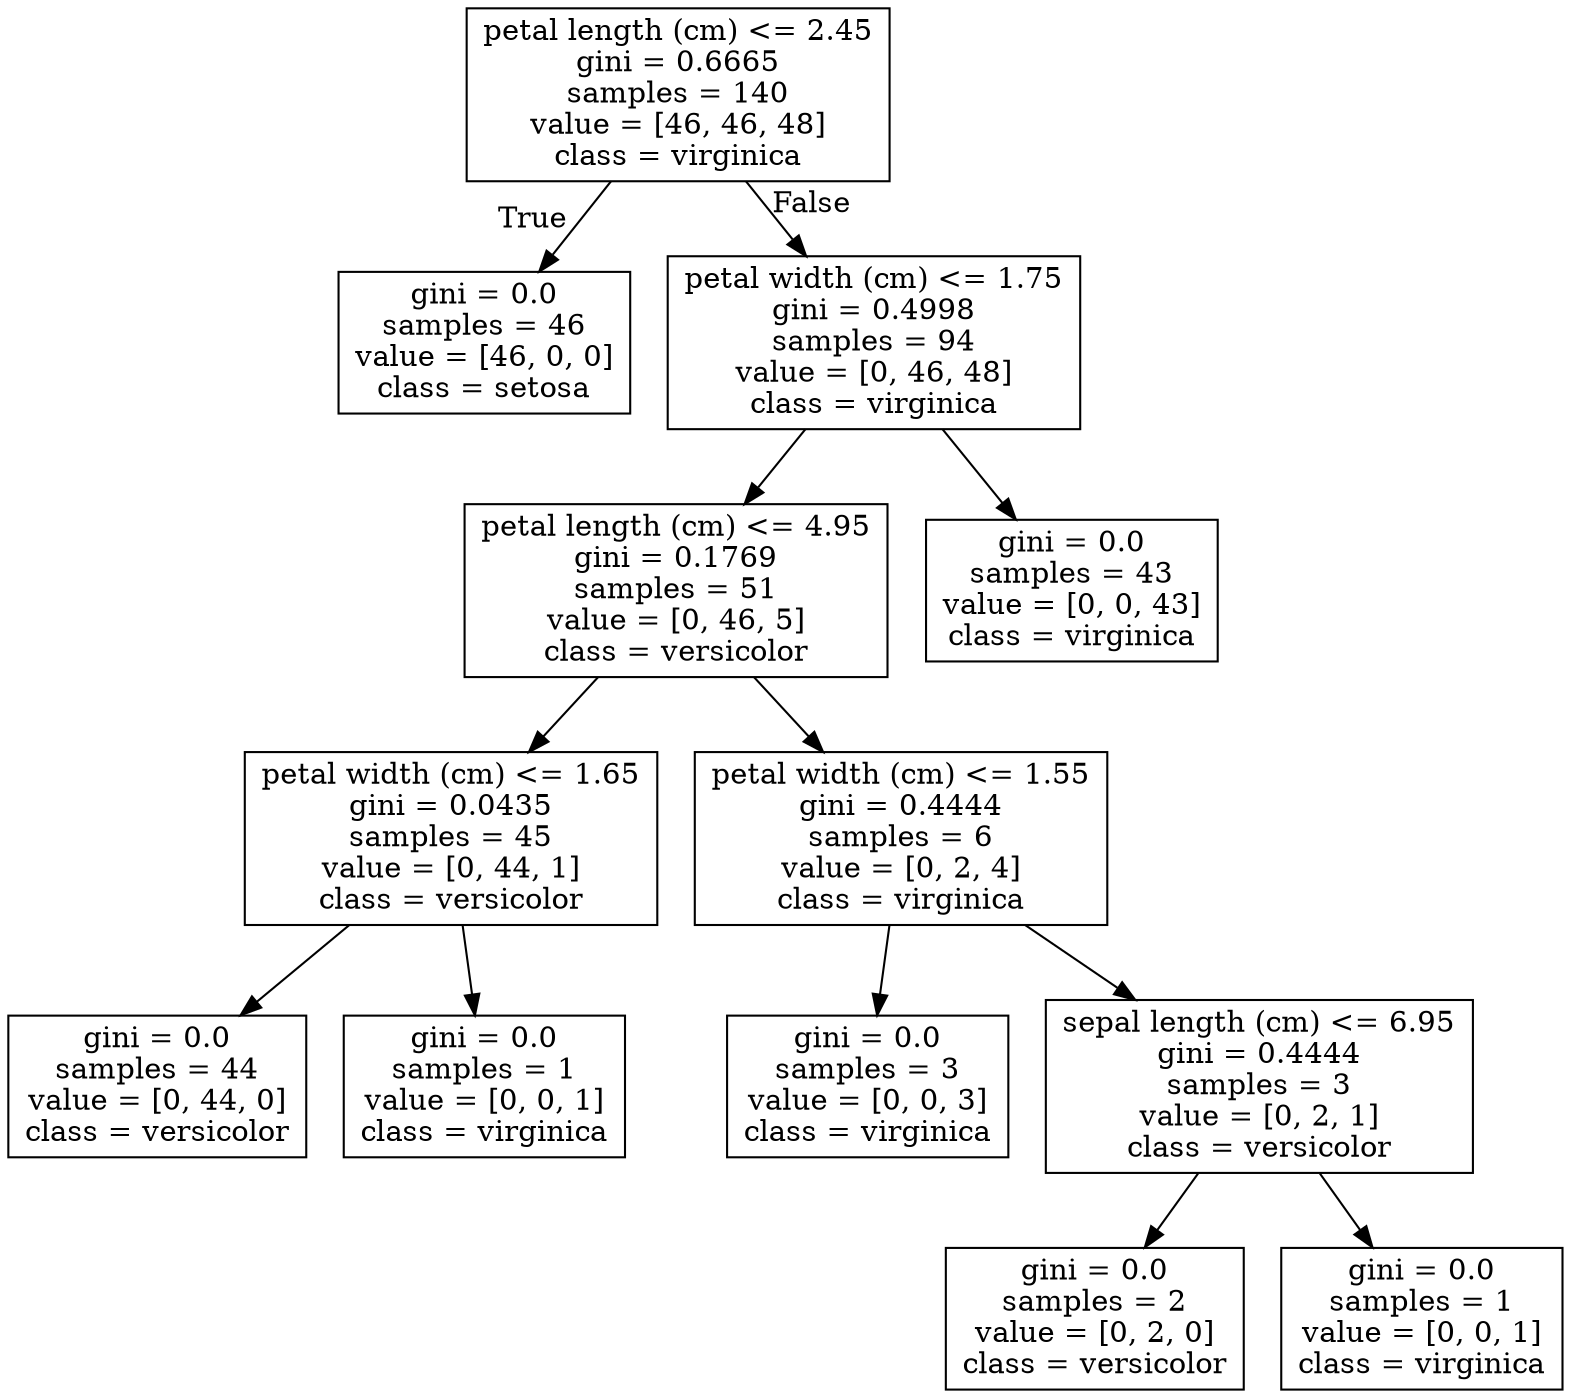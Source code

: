 digraph Tree {
node [shape=box] ;
0 [label="petal length (cm) <= 2.45\ngini = 0.6665\nsamples = 140\nvalue = [46, 46, 48]\nclass = virginica"] ;
1 [label="gini = 0.0\nsamples = 46\nvalue = [46, 0, 0]\nclass = setosa"] ;
0 -> 1 [labeldistance=2.5, labelangle=45, headlabel="True"] ;
2 [label="petal width (cm) <= 1.75\ngini = 0.4998\nsamples = 94\nvalue = [0, 46, 48]\nclass = virginica"] ;
0 -> 2 [labeldistance=2.5, labelangle=-45, headlabel="False"] ;
3 [label="petal length (cm) <= 4.95\ngini = 0.1769\nsamples = 51\nvalue = [0, 46, 5]\nclass = versicolor"] ;
2 -> 3 ;
4 [label="petal width (cm) <= 1.65\ngini = 0.0435\nsamples = 45\nvalue = [0, 44, 1]\nclass = versicolor"] ;
3 -> 4 ;
5 [label="gini = 0.0\nsamples = 44\nvalue = [0, 44, 0]\nclass = versicolor"] ;
4 -> 5 ;
6 [label="gini = 0.0\nsamples = 1\nvalue = [0, 0, 1]\nclass = virginica"] ;
4 -> 6 ;
7 [label="petal width (cm) <= 1.55\ngini = 0.4444\nsamples = 6\nvalue = [0, 2, 4]\nclass = virginica"] ;
3 -> 7 ;
8 [label="gini = 0.0\nsamples = 3\nvalue = [0, 0, 3]\nclass = virginica"] ;
7 -> 8 ;
9 [label="sepal length (cm) <= 6.95\ngini = 0.4444\nsamples = 3\nvalue = [0, 2, 1]\nclass = versicolor"] ;
7 -> 9 ;
10 [label="gini = 0.0\nsamples = 2\nvalue = [0, 2, 0]\nclass = versicolor"] ;
9 -> 10 ;
11 [label="gini = 0.0\nsamples = 1\nvalue = [0, 0, 1]\nclass = virginica"] ;
9 -> 11 ;
12 [label="gini = 0.0\nsamples = 43\nvalue = [0, 0, 43]\nclass = virginica"] ;
2 -> 12 ;
}